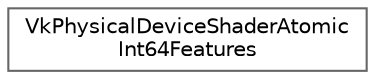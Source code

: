 digraph "类继承关系图"
{
 // LATEX_PDF_SIZE
  bgcolor="transparent";
  edge [fontname=Helvetica,fontsize=10,labelfontname=Helvetica,labelfontsize=10];
  node [fontname=Helvetica,fontsize=10,shape=box,height=0.2,width=0.4];
  rankdir="LR";
  Node0 [id="Node000000",label="VkPhysicalDeviceShaderAtomic\lInt64Features",height=0.2,width=0.4,color="grey40", fillcolor="white", style="filled",URL="$struct_vk_physical_device_shader_atomic_int64_features.html",tooltip=" "];
}
